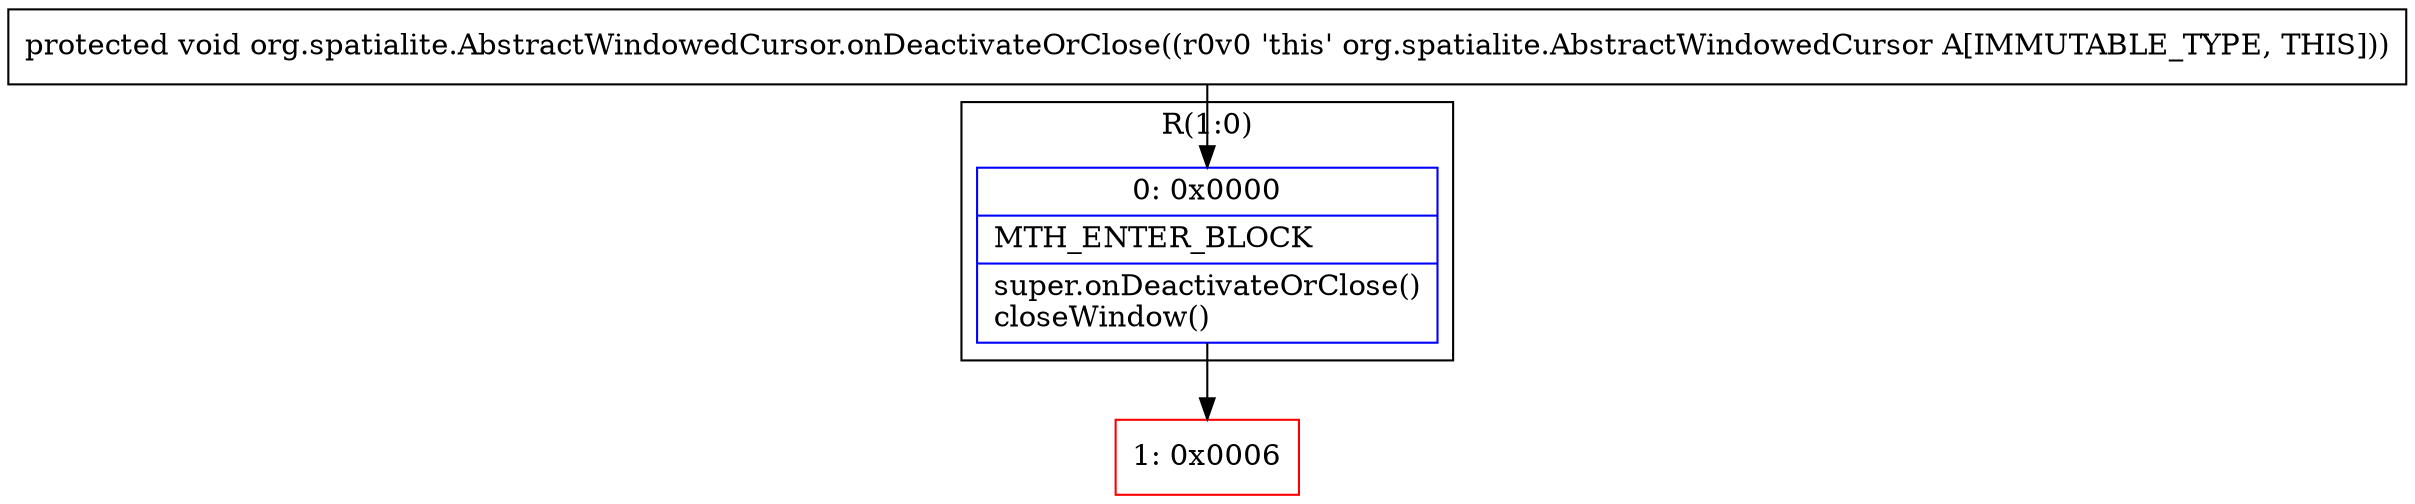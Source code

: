 digraph "CFG fororg.spatialite.AbstractWindowedCursor.onDeactivateOrClose()V" {
subgraph cluster_Region_125106809 {
label = "R(1:0)";
node [shape=record,color=blue];
Node_0 [shape=record,label="{0\:\ 0x0000|MTH_ENTER_BLOCK\l|super.onDeactivateOrClose()\lcloseWindow()\l}"];
}
Node_1 [shape=record,color=red,label="{1\:\ 0x0006}"];
MethodNode[shape=record,label="{protected void org.spatialite.AbstractWindowedCursor.onDeactivateOrClose((r0v0 'this' org.spatialite.AbstractWindowedCursor A[IMMUTABLE_TYPE, THIS])) }"];
MethodNode -> Node_0;
Node_0 -> Node_1;
}

